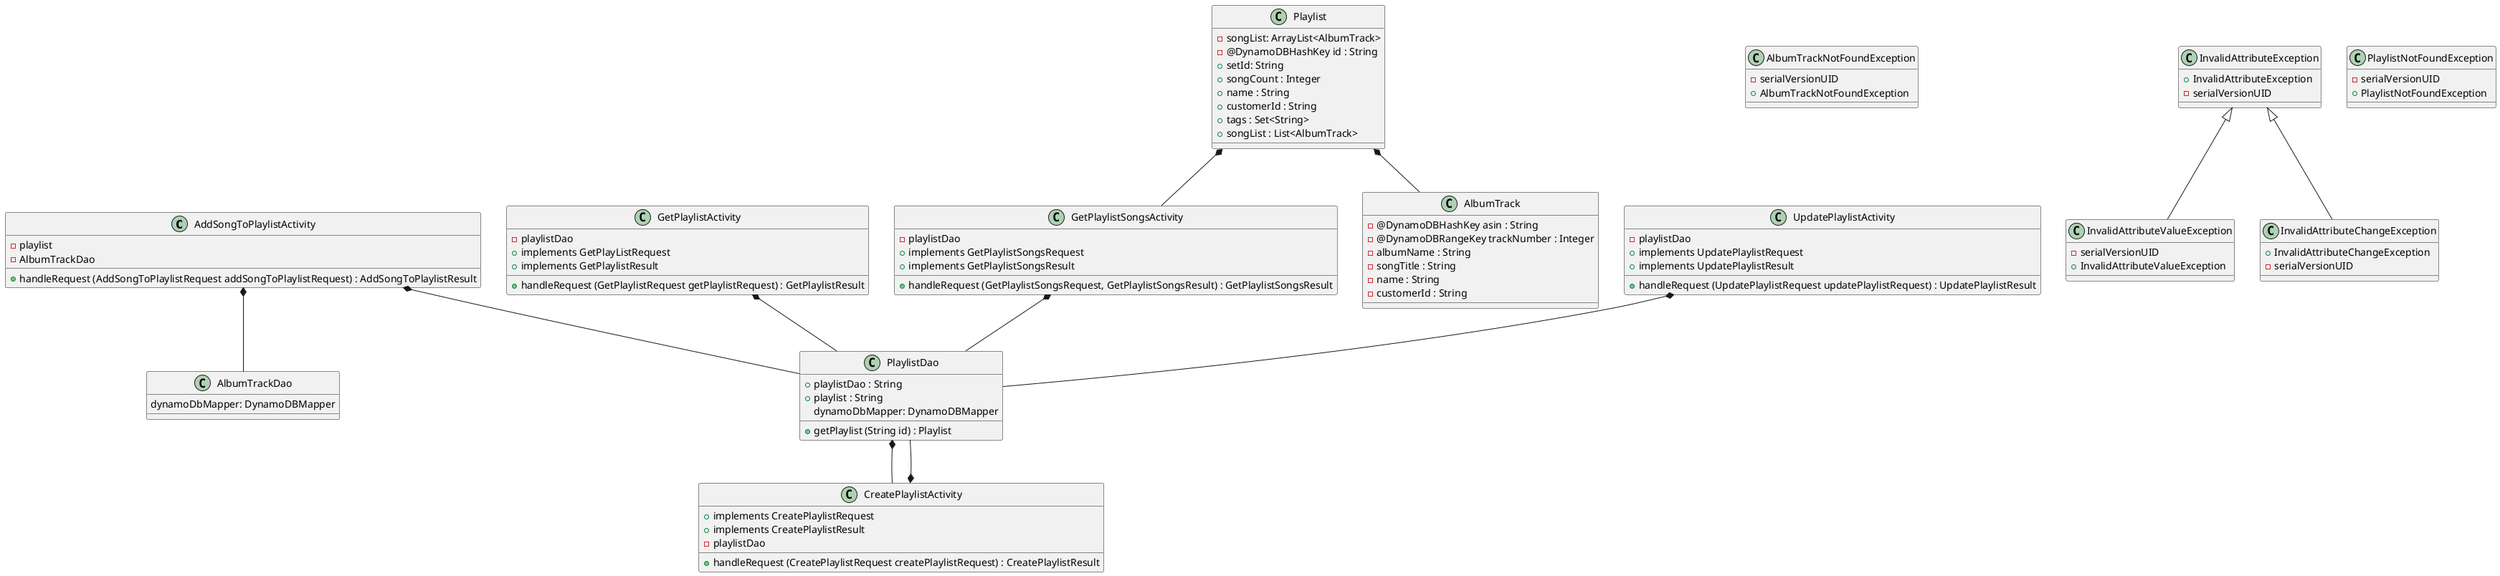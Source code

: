 PARTICIPANTS: use this file for creating the class diagram in mastery task 01
@startuml
class AddSongToPlaylistActivity{
-playlist
-AlbumTrackDao
+handleRequest (AddSongToPlaylistRequest addSongToPlaylistRequest) : AddSongToPlaylistResult
}
class CreatePlaylistActivity{
+handleRequest (CreatePlaylistRequest createPlaylistRequest) : CreatePlaylistResult
+implements CreatePlaylistRequest
+implements CreatePlaylistResult
-playlistDao
}
class GetPlaylistActivity{
-playlistDao
+implements GetPlayListRequest
+implements GetPlaylistResult
+handleRequest (GetPlaylistRequest getPlaylistRequest) : GetPlaylistResult

}
class GetPlaylistSongsActivity{
-playlistDao
+implements GetPlaylistSongsRequest
+implements GetPlaylistSongsResult
+handleRequest (GetPlaylistSongsRequest, GetPlaylistSongsResult) : GetPlaylistSongsResult
}
class UpdatePlaylistActivity{
-playlistDao
+implements UpdatePlaylistRequest
+implements UpdatePlaylistResult
+handleRequest (UpdatePlaylistRequest updatePlaylistRequest) : UpdatePlaylistResult
}
class AlbumTrackDao{
dynamoDbMapper: DynamoDBMapper
}
class PlaylistDao{
+playlistDao : String
+playlist : String
+getPlaylist (String id) : Playlist
dynamoDbMapper: DynamoDBMapper
}
class AlbumTrackNotFoundException{
-serialVersionUID
+AlbumTrackNotFoundException
}
class InvalidAttributeValueException{
-serialVersionUID
+InvalidAttributeValueException
}
class InvalidAttributeException{
+InvalidAttributeException
-serialVersionUID
}
class InvalidAttributeChangeException {
+InvalidAttributeChangeException
-serialVersionUID
}
class PlaylistNotFoundException{
-serialVersionUID
+PlaylistNotFoundException
}
class AlbumTrack {
-@DynamoDBHashKey asin : String
-@DynamoDBRangeKey trackNumber : Integer
-albumName : String
-songTitle : String
-name : String
-customerId : String

}

class Playlist{
-songList: ArrayList<AlbumTrack>
-@DynamoDBHashKey id : String
+setId: String
+songCount : Integer
+ name : String
+ customerId : String
+ tags : Set<String>
+ songList : List<AlbumTrack>
}

InvalidAttributeException <|-- InvalidAttributeValueException
InvalidAttributeException <|-- InvalidAttributeChangeException


Playlist *-- AlbumTrack
AddSongToPlaylistActivity *-- AlbumTrackDao
PlaylistDao *-- CreatePlaylistActivity
AddSongToPlaylistActivity *-- PlaylistDao
GetPlaylistActivity *-- PlaylistDao
Playlist *--GetPlaylistSongsActivity
UpdatePlaylistActivity *-- PlaylistDao
CreatePlaylistActivity *-- PlaylistDao
GetPlaylistSongsActivity *-- PlaylistDao


@enduml
